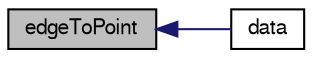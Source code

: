 digraph "edgeToPoint"
{
  bgcolor="transparent";
  edge [fontname="FreeSans",fontsize="10",labelfontname="FreeSans",labelfontsize="10"];
  node [fontname="FreeSans",fontsize="10",shape=record];
  rankdir="LR";
  Node292 [label="edgeToPoint",height=0.2,width=0.4,color="black", fillcolor="grey75", style="filled", fontcolor="black"];
  Node292 -> Node293 [dir="back",color="midnightblue",fontsize="10",style="solid",fontname="FreeSans"];
  Node293 [label="data",height=0.2,width=0.4,color="black",URL="$a24858.html#a3cb51c6d7125aa51349080ee9eeba567",tooltip="Additional data to be passed into container. "];
}
